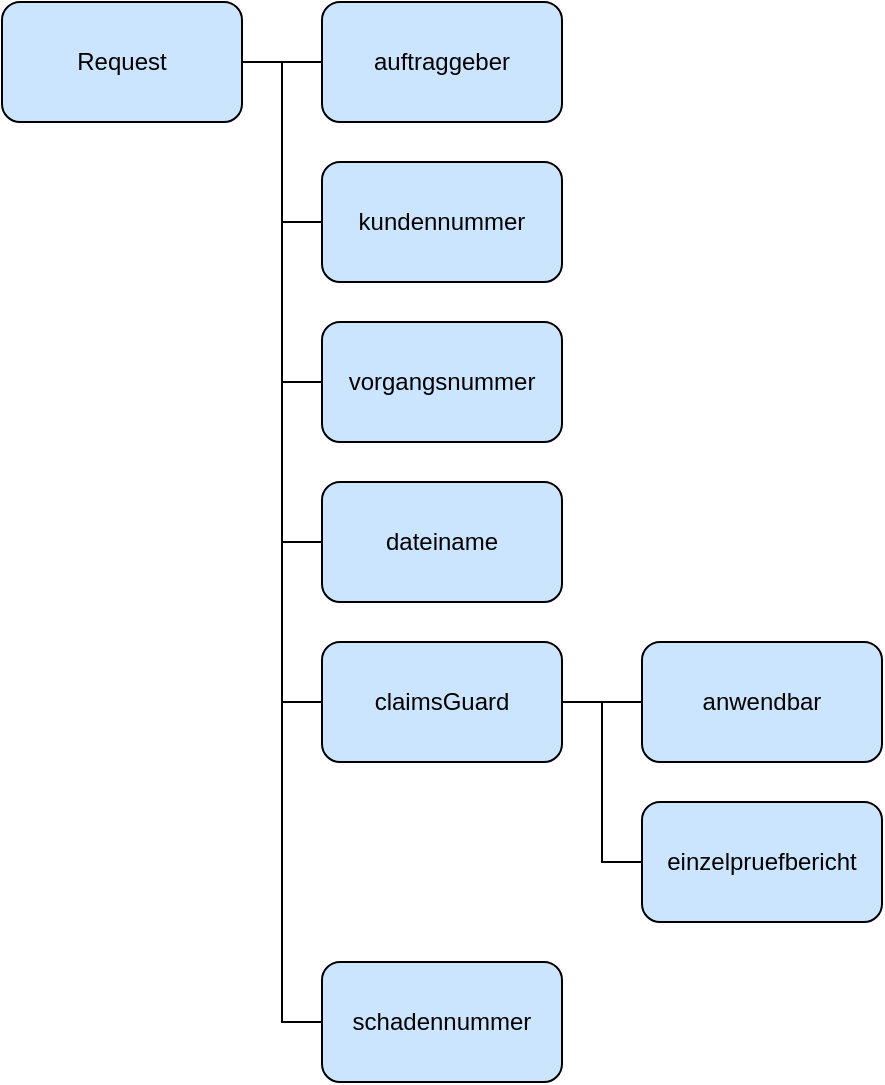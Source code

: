 <mxfile version="15.7.3" type="device"><diagram id="wM0_hnHpOQ7-14TnK11P" name="Seite-1"><mxGraphModel dx="1550" dy="929" grid="1" gridSize="10" guides="1" tooltips="1" connect="1" arrows="1" fold="1" page="1" pageScale="1" pageWidth="827" pageHeight="1169" math="0" shadow="0"><root><mxCell id="0"/><mxCell id="1" parent="0"/><mxCell id="VqAu522gS0Kzc9liijvi-3" style="edgeStyle=orthogonalEdgeStyle;rounded=0;orthogonalLoop=1;jettySize=auto;html=1;endArrow=none;endFill=0;startArrow=none;startFill=0;" parent="1" source="VqAu522gS0Kzc9liijvi-1" target="VqAu522gS0Kzc9liijvi-2" edge="1"><mxGeometry relative="1" as="geometry"/></mxCell><mxCell id="ETII14NgeeW493zHWrT8-64" style="edgeStyle=orthogonalEdgeStyle;rounded=0;orthogonalLoop=1;jettySize=auto;html=1;fontSize=12;endArrow=none;endFill=0;startArrow=none;startFill=0;" parent="1" source="VqAu522gS0Kzc9liijvi-1" target="ETII14NgeeW493zHWrT8-57" edge="1"><mxGeometry relative="1" as="geometry"><Array as="points"><mxPoint x="220" y="60"/><mxPoint x="220" y="140"/></Array></mxGeometry></mxCell><mxCell id="ETII14NgeeW493zHWrT8-65" style="edgeStyle=orthogonalEdgeStyle;rounded=0;orthogonalLoop=1;jettySize=auto;html=1;fontSize=12;endArrow=none;endFill=0;startArrow=none;startFill=0;" parent="1" source="VqAu522gS0Kzc9liijvi-1" target="ETII14NgeeW493zHWrT8-58" edge="1"><mxGeometry relative="1" as="geometry"><Array as="points"><mxPoint x="220" y="60"/><mxPoint x="220" y="220"/></Array></mxGeometry></mxCell><mxCell id="ETII14NgeeW493zHWrT8-66" style="edgeStyle=orthogonalEdgeStyle;rounded=0;orthogonalLoop=1;jettySize=auto;html=1;fontSize=12;endArrow=none;endFill=0;startArrow=none;startFill=0;" parent="1" source="VqAu522gS0Kzc9liijvi-1" target="ETII14NgeeW493zHWrT8-59" edge="1"><mxGeometry relative="1" as="geometry"><Array as="points"><mxPoint x="220" y="60"/><mxPoint x="220" y="300"/></Array></mxGeometry></mxCell><mxCell id="ETII14NgeeW493zHWrT8-68" style="edgeStyle=orthogonalEdgeStyle;rounded=0;orthogonalLoop=1;jettySize=auto;html=1;fontSize=12;endArrow=none;endFill=0;startArrow=none;startFill=0;" parent="1" source="VqAu522gS0Kzc9liijvi-1" target="ETII14NgeeW493zHWrT8-60" edge="1"><mxGeometry relative="1" as="geometry"><Array as="points"><mxPoint x="220" y="60"/><mxPoint x="220" y="380"/></Array></mxGeometry></mxCell><mxCell id="ETII14NgeeW493zHWrT8-69" style="edgeStyle=orthogonalEdgeStyle;rounded=0;orthogonalLoop=1;jettySize=auto;html=1;fontSize=12;endArrow=none;endFill=0;startArrow=none;startFill=0;" parent="1" source="VqAu522gS0Kzc9liijvi-1" target="ETII14NgeeW493zHWrT8-63" edge="1"><mxGeometry relative="1" as="geometry"><Array as="points"><mxPoint x="220" y="60"/><mxPoint x="220" y="540"/></Array></mxGeometry></mxCell><mxCell id="VqAu522gS0Kzc9liijvi-1" value="Request" style="rounded=1;whiteSpace=wrap;html=1;fillColor=#CCE5FF;" parent="1" vertex="1"><mxGeometry x="80" y="30" width="120" height="60" as="geometry"/></mxCell><mxCell id="VqAu522gS0Kzc9liijvi-2" value="auftraggeber" style="rounded=1;whiteSpace=wrap;html=1;fillColor=#CCE5FF;" parent="1" vertex="1"><mxGeometry x="240" y="30" width="120" height="60" as="geometry"/></mxCell><mxCell id="ETII14NgeeW493zHWrT8-57" value="kundennummer" style="rounded=1;whiteSpace=wrap;html=1;fillColor=#CCE5FF;" parent="1" vertex="1"><mxGeometry x="240" y="110" width="120" height="60" as="geometry"/></mxCell><mxCell id="ETII14NgeeW493zHWrT8-58" value="vorgangsnummer" style="rounded=1;whiteSpace=wrap;html=1;fillColor=#CCE5FF;" parent="1" vertex="1"><mxGeometry x="240" y="190" width="120" height="60" as="geometry"/></mxCell><mxCell id="ETII14NgeeW493zHWrT8-59" value="dateiname" style="rounded=1;whiteSpace=wrap;html=1;fillColor=#CCE5FF;" parent="1" vertex="1"><mxGeometry x="240" y="270" width="120" height="60" as="geometry"/></mxCell><mxCell id="ETII14NgeeW493zHWrT8-70" style="edgeStyle=orthogonalEdgeStyle;rounded=0;orthogonalLoop=1;jettySize=auto;html=1;fontSize=12;endArrow=none;endFill=0;startArrow=none;startFill=0;" parent="1" source="ETII14NgeeW493zHWrT8-60" target="ETII14NgeeW493zHWrT8-61" edge="1"><mxGeometry relative="1" as="geometry"/></mxCell><mxCell id="ETII14NgeeW493zHWrT8-71" style="edgeStyle=orthogonalEdgeStyle;rounded=0;orthogonalLoop=1;jettySize=auto;html=1;fontSize=12;endArrow=none;endFill=0;startArrow=none;startFill=0;" parent="1" source="ETII14NgeeW493zHWrT8-60" target="ETII14NgeeW493zHWrT8-62" edge="1"><mxGeometry relative="1" as="geometry"><Array as="points"><mxPoint x="380" y="380"/><mxPoint x="380" y="460"/></Array></mxGeometry></mxCell><mxCell id="ETII14NgeeW493zHWrT8-60" value="claimsGuard" style="rounded=1;whiteSpace=wrap;html=1;fillColor=#CCE5FF;" parent="1" vertex="1"><mxGeometry x="240" y="350" width="120" height="60" as="geometry"/></mxCell><mxCell id="ETII14NgeeW493zHWrT8-61" value="anwendbar" style="rounded=1;whiteSpace=wrap;html=1;fillColor=#CCE5FF;" parent="1" vertex="1"><mxGeometry x="400" y="350" width="120" height="60" as="geometry"/></mxCell><mxCell id="ETII14NgeeW493zHWrT8-62" value="einzelpruefbericht" style="rounded=1;whiteSpace=wrap;html=1;fillColor=#CCE5FF;" parent="1" vertex="1"><mxGeometry x="400" y="430" width="120" height="60" as="geometry"/></mxCell><mxCell id="ETII14NgeeW493zHWrT8-63" value="schadennummer" style="rounded=1;whiteSpace=wrap;html=1;fillColor=#CCE5FF;" parent="1" vertex="1"><mxGeometry x="240" y="510" width="120" height="60" as="geometry"/></mxCell></root></mxGraphModel></diagram></mxfile>